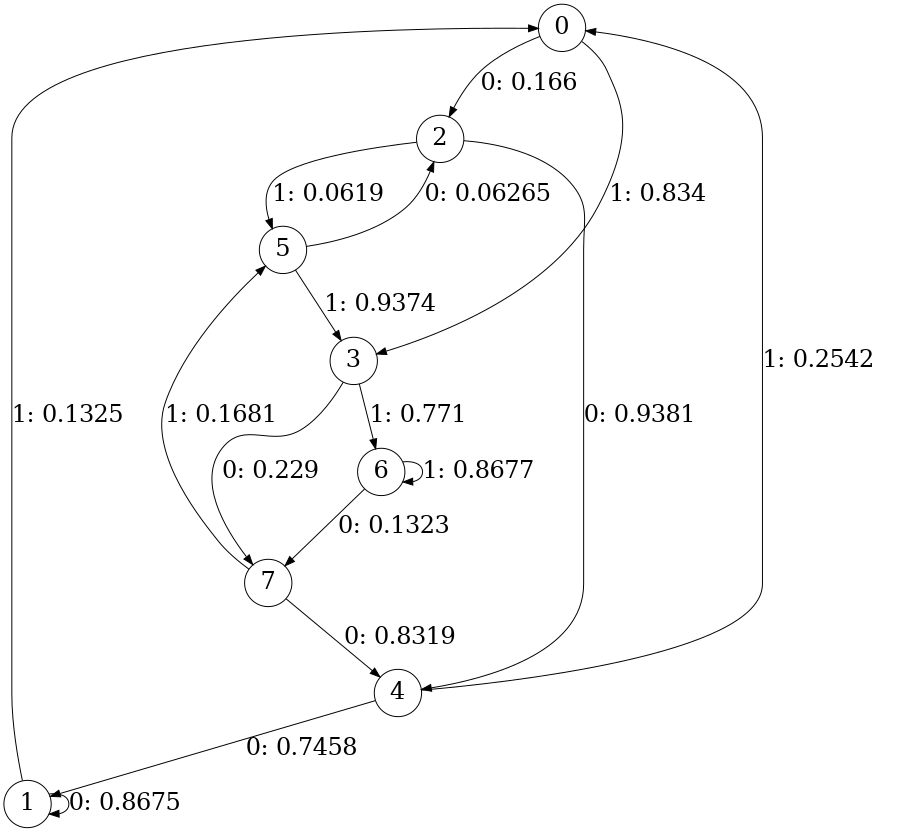 digraph "ch1random_outputL3" {
size = "6,8.5";
ratio = "fill";
node [shape = circle];
node [fontsize = 24];
edge [fontsize = 24];
0 -> 2 [label = "0: 0.166    "];
0 -> 3 [label = "1: 0.834    "];
1 -> 1 [label = "0: 0.8675   "];
1 -> 0 [label = "1: 0.1325   "];
2 -> 4 [label = "0: 0.9381   "];
2 -> 5 [label = "1: 0.0619   "];
3 -> 7 [label = "0: 0.229    "];
3 -> 6 [label = "1: 0.771    "];
4 -> 1 [label = "0: 0.7458   "];
4 -> 0 [label = "1: 0.2542   "];
5 -> 2 [label = "0: 0.06265  "];
5 -> 3 [label = "1: 0.9374   "];
6 -> 7 [label = "0: 0.1323   "];
6 -> 6 [label = "1: 0.8677   "];
7 -> 4 [label = "0: 0.8319   "];
7 -> 5 [label = "1: 0.1681   "];
}